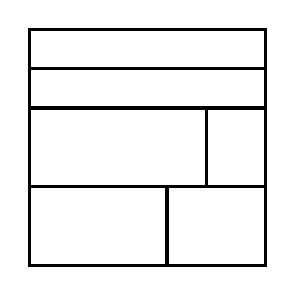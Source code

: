 \begin{tikzpicture}[very thick, scale=.5]
    \draw (0,5) rectangle (6,6);
    \draw (0,4) rectangle (6,5);
    \draw (0,2) rectangle (9/2,4);
    \draw (9/2,2) rectangle (6,4);
    \draw (0,0) rectangle (7/2,2);
    \draw (7/2,0) rectangle (6,2);
\end{tikzpicture}
